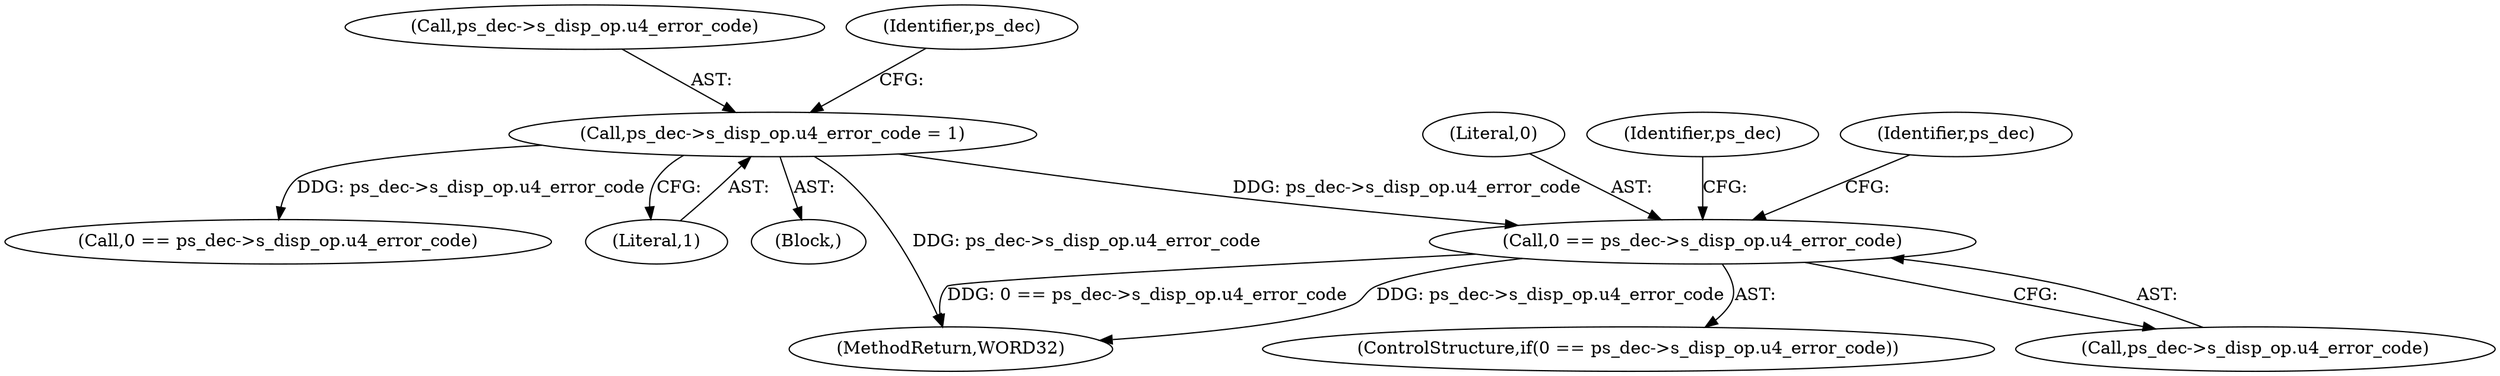 digraph "0_Android_494561291a503840f385fbcd11d9bc5f4dc502b8@pointer" {
"1002047" [label="(Call,0 == ps_dec->s_disp_op.u4_error_code)"];
"1000349" [label="(Call,ps_dec->s_disp_op.u4_error_code = 1)"];
"1000153" [label="(Block,)"];
"1002185" [label="(MethodReturn,WORD32)"];
"1000350" [label="(Call,ps_dec->s_disp_op.u4_error_code)"];
"1000735" [label="(Call,0 == ps_dec->s_disp_op.u4_error_code)"];
"1002048" [label="(Literal,0)"];
"1002057" [label="(Identifier,ps_dec)"];
"1002066" [label="(Identifier,ps_dec)"];
"1002046" [label="(ControlStructure,if(0 == ps_dec->s_disp_op.u4_error_code))"];
"1002049" [label="(Call,ps_dec->s_disp_op.u4_error_code)"];
"1000355" [label="(Literal,1)"];
"1000358" [label="(Identifier,ps_dec)"];
"1002047" [label="(Call,0 == ps_dec->s_disp_op.u4_error_code)"];
"1000349" [label="(Call,ps_dec->s_disp_op.u4_error_code = 1)"];
"1002047" -> "1002046"  [label="AST: "];
"1002047" -> "1002049"  [label="CFG: "];
"1002048" -> "1002047"  [label="AST: "];
"1002049" -> "1002047"  [label="AST: "];
"1002057" -> "1002047"  [label="CFG: "];
"1002066" -> "1002047"  [label="CFG: "];
"1002047" -> "1002185"  [label="DDG: ps_dec->s_disp_op.u4_error_code"];
"1002047" -> "1002185"  [label="DDG: 0 == ps_dec->s_disp_op.u4_error_code"];
"1000349" -> "1002047"  [label="DDG: ps_dec->s_disp_op.u4_error_code"];
"1000349" -> "1000153"  [label="AST: "];
"1000349" -> "1000355"  [label="CFG: "];
"1000350" -> "1000349"  [label="AST: "];
"1000355" -> "1000349"  [label="AST: "];
"1000358" -> "1000349"  [label="CFG: "];
"1000349" -> "1002185"  [label="DDG: ps_dec->s_disp_op.u4_error_code"];
"1000349" -> "1000735"  [label="DDG: ps_dec->s_disp_op.u4_error_code"];
}
